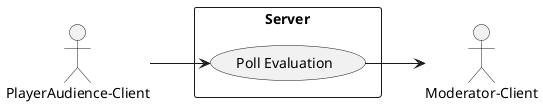 @startuml
left to right direction
actor "PlayerAudience-Client" as AUDC
actor "Moderator-Client" as MODC
rectangle "Server" {
usecase "Poll Evaluation" as PE
}

AUDC --> PE
PE --> MODC

@enduml
